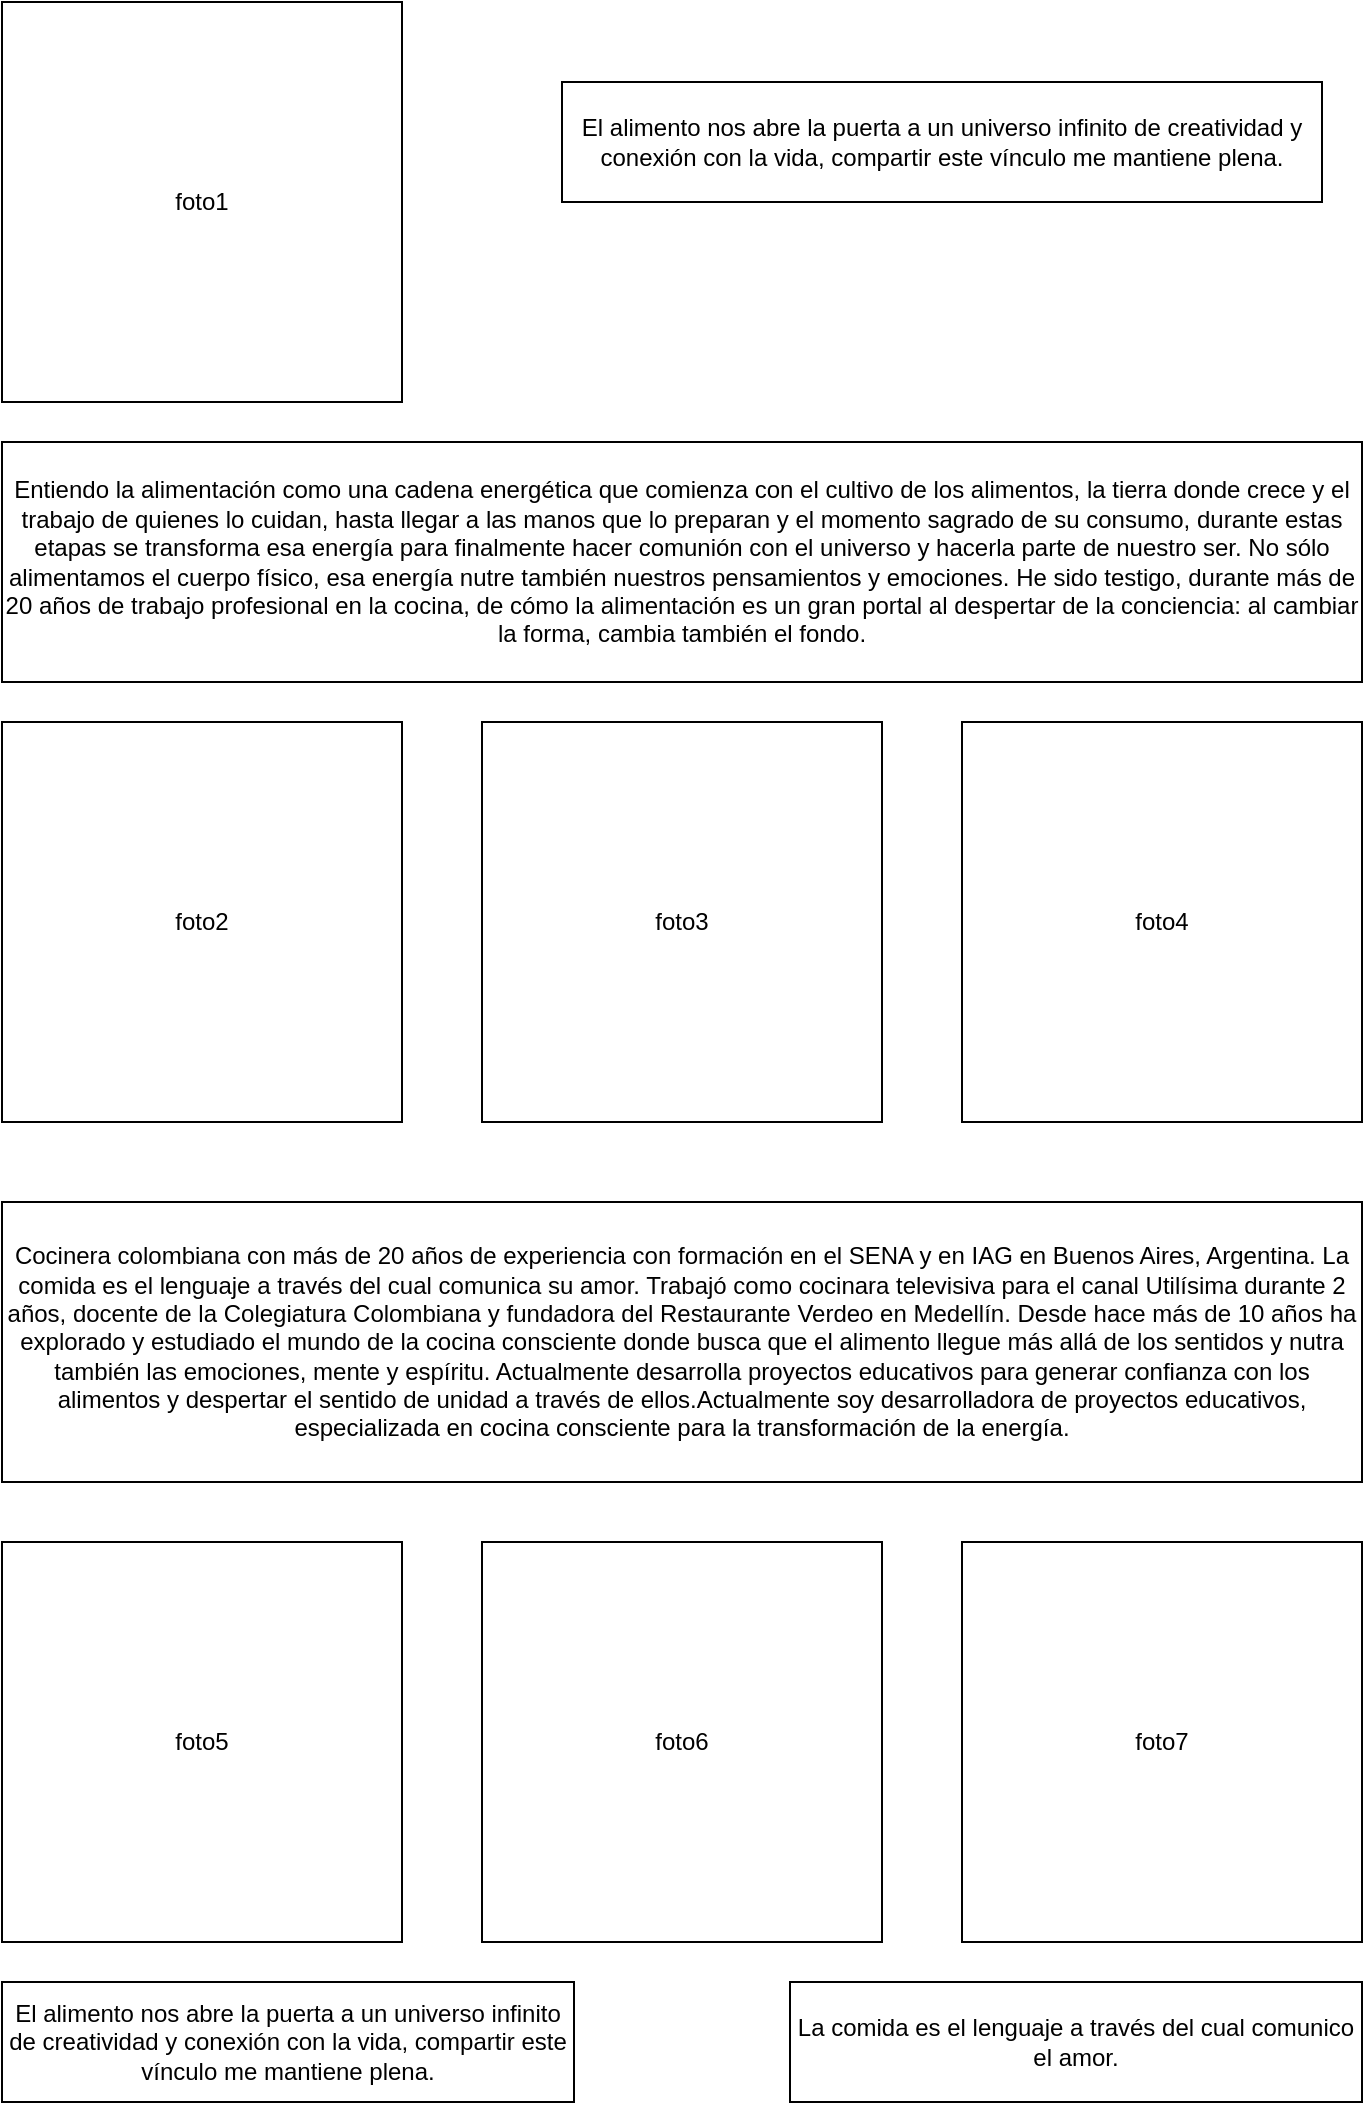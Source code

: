<mxfile version="13.7.9" type="device"><diagram id="8TV5qz5o5fN_yPOZKMpX" name="Page-1"><mxGraphModel dx="1422" dy="748" grid="1" gridSize="10" guides="1" tooltips="1" connect="1" arrows="1" fold="1" page="1" pageScale="1" pageWidth="827" pageHeight="1169" math="0" shadow="0"><root><mxCell id="0"/><mxCell id="1" parent="0"/><mxCell id="QfDgRWVAYuh59e0YdA0v-1" value="El alimento nos abre la puerta a un universo infinito de creatividad y conexión con la vida, compartir este vínculo me mantiene plena." style="rounded=0;whiteSpace=wrap;html=1;" parent="1" vertex="1"><mxGeometry x="80" y="1020" width="286" height="60" as="geometry"/></mxCell><mxCell id="QfDgRWVAYuh59e0YdA0v-15" value="foto1" style="whiteSpace=wrap;html=1;aspect=fixed;" parent="1" vertex="1"><mxGeometry x="80" y="30" width="200" height="200" as="geometry"/></mxCell><mxCell id="QfDgRWVAYuh59e0YdA0v-16" value="El alimento nos abre la puerta a un universo infinito de creatividad y conexión con la vida, compartir este vínculo me mantiene plena." style="whiteSpace=wrap;html=1;" parent="1" vertex="1"><mxGeometry x="360" y="70" width="380" height="60" as="geometry"/></mxCell><mxCell id="QfDgRWVAYuh59e0YdA0v-20" value="Entiendo la alimentación como una cadena energética que comienza con el cultivo de los alimentos, la tierra donde crece y el trabajo de quienes lo cuidan, hasta llegar a las manos que lo preparan y el momento sagrado de su consumo, durante estas etapas se transforma esa energía para finalmente hacer comunión con el universo y hacerla parte de nuestro ser. No sólo alimentamos el cuerpo físico, esa energía nutre también nuestros pensamientos y emociones. He sido testigo, durante más de 20 años de trabajo profesional en la cocina, de cómo la alimentación es un gran portal al despertar de la conciencia: al cambiar la forma, cambia también el fondo." style="whiteSpace=wrap;html=1;strokeColor=#000000;fillColor=white;" parent="1" vertex="1"><mxGeometry x="80" y="250" width="680" height="120" as="geometry"/></mxCell><mxCell id="QfDgRWVAYuh59e0YdA0v-21" value="foto2" style="whiteSpace=wrap;html=1;aspect=fixed;strokeColor=#000000;fillColor=white;" parent="1" vertex="1"><mxGeometry x="80" y="390" width="200" height="200" as="geometry"/></mxCell><mxCell id="QfDgRWVAYuh59e0YdA0v-22" value="foto3" style="whiteSpace=wrap;html=1;aspect=fixed;strokeColor=#000000;fillColor=white;" parent="1" vertex="1"><mxGeometry x="320" y="390" width="200" height="200" as="geometry"/></mxCell><mxCell id="QfDgRWVAYuh59e0YdA0v-23" value="foto4" style="whiteSpace=wrap;html=1;aspect=fixed;strokeColor=#000000;fillColor=white;" parent="1" vertex="1"><mxGeometry x="560" y="390" width="200" height="200" as="geometry"/></mxCell><mxCell id="QfDgRWVAYuh59e0YdA0v-25" value="Cocinera colombiana con más de 20 años de experiencia con formación en el SENA y en IAG en Buenos Aires, Argentina. La comida es el lenguaje a través del cual comunica su amor. Trabajó como cocinara televisiva para el canal Utilísima durante 2 años, docente de la Colegiatura Colombiana y fundadora del Restaurante Verdeo en Medellín. Desde hace más de 10 años ha explorado y estudiado el mundo de la cocina consciente donde busca que el alimento llegue más allá de los sentidos y nutra también las emociones, mente y espíritu. Actualmente desarrolla proyectos educativos para generar confianza con los alimentos y despertar el sentido de unidad a través de ellos.Actualmente soy desarrolladora de proyectos educativos, especializada en cocina consciente para la transformación de la energía." style="whiteSpace=wrap;html=1;" parent="1" vertex="1"><mxGeometry x="80" y="630" width="680" height="140" as="geometry"/></mxCell><mxCell id="QfDgRWVAYuh59e0YdA0v-26" value="foto5" style="whiteSpace=wrap;html=1;aspect=fixed;" parent="1" vertex="1"><mxGeometry x="80" y="800" width="200" height="200" as="geometry"/></mxCell><mxCell id="QfDgRWVAYuh59e0YdA0v-27" value="foto6" style="whiteSpace=wrap;html=1;aspect=fixed;" parent="1" vertex="1"><mxGeometry x="320" y="800" width="200" height="200" as="geometry"/></mxCell><mxCell id="QfDgRWVAYuh59e0YdA0v-28" value="foto7" style="whiteSpace=wrap;html=1;aspect=fixed;" parent="1" vertex="1"><mxGeometry x="560" y="800" width="200" height="200" as="geometry"/></mxCell><mxCell id="5DLMruPrbK5IzcM0ITfj-1" value="La comida es el lenguaje a través del cual comunico el amor." style="rounded=0;whiteSpace=wrap;html=1;" vertex="1" parent="1"><mxGeometry x="474" y="1020" width="286" height="60" as="geometry"/></mxCell></root></mxGraphModel></diagram></mxfile>